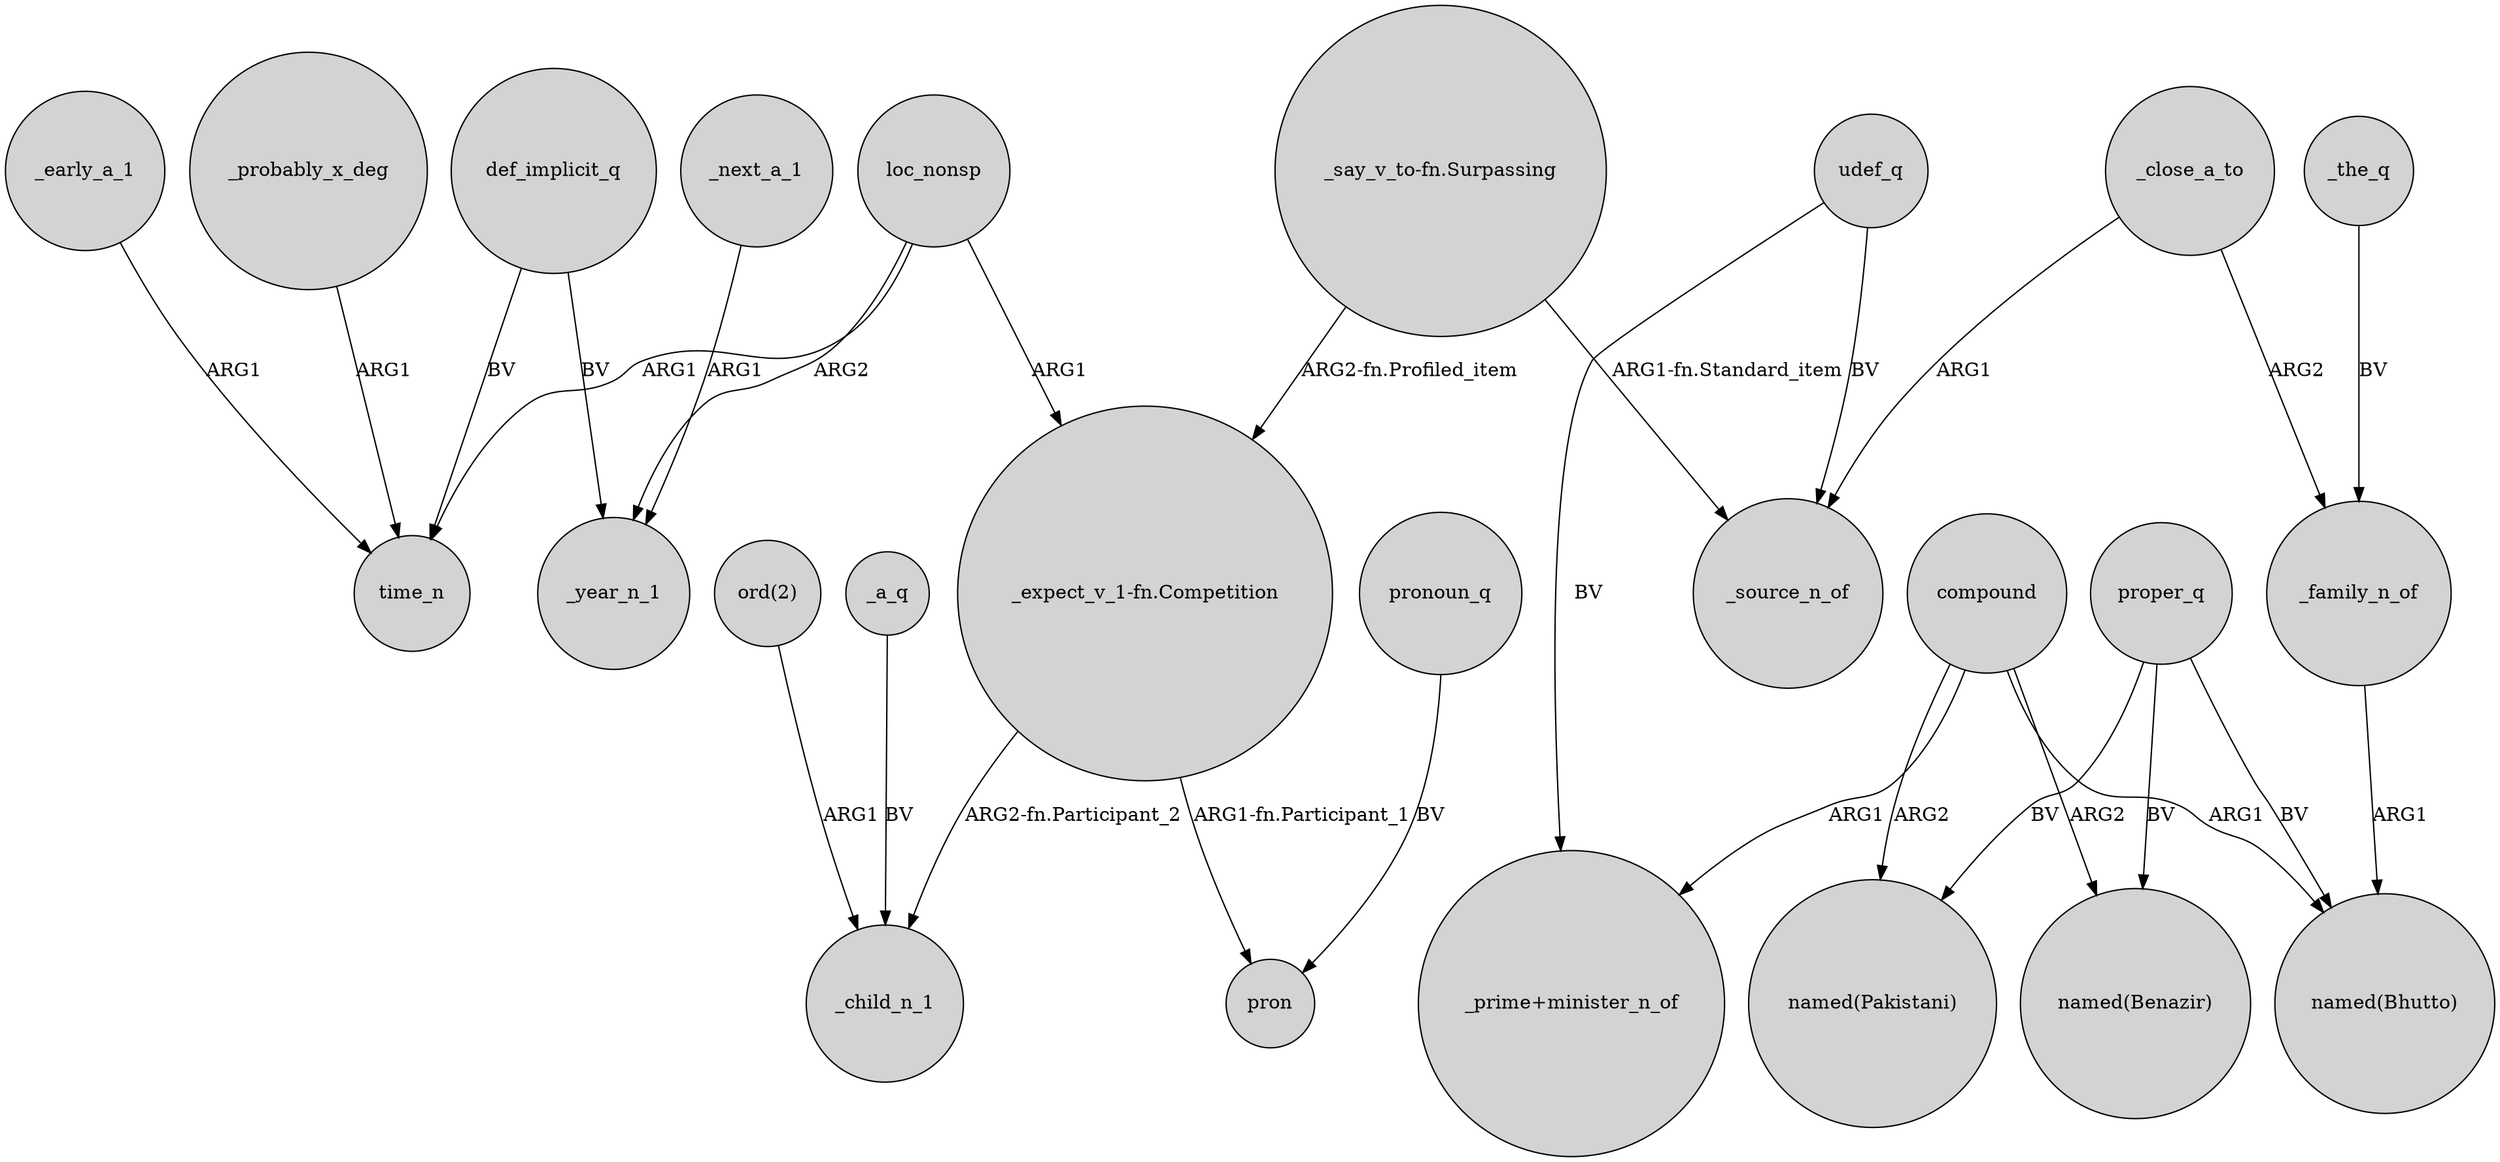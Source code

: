digraph {
	node [shape=circle style=filled]
	_early_a_1 -> time_n [label=ARG1]
	compound -> "named(Bhutto)" [label=ARG1]
	"_expect_v_1-fn.Competition" -> _child_n_1 [label="ARG2-fn.Participant_2"]
	def_implicit_q -> _year_n_1 [label=BV]
	udef_q -> "_prime+minister_n_of" [label=BV]
	loc_nonsp -> "_expect_v_1-fn.Competition" [label=ARG1]
	udef_q -> _source_n_of [label=BV]
	"_say_v_to-fn.Surpassing" -> _source_n_of [label="ARG1-fn.Standard_item"]
	"_say_v_to-fn.Surpassing" -> "_expect_v_1-fn.Competition" [label="ARG2-fn.Profiled_item"]
	proper_q -> "named(Bhutto)" [label=BV]
	loc_nonsp -> _year_n_1 [label=ARG2]
	proper_q -> "named(Pakistani)" [label=BV]
	pronoun_q -> pron [label=BV]
	"_expect_v_1-fn.Competition" -> pron [label="ARG1-fn.Participant_1"]
	compound -> "named(Benazir)" [label=ARG2]
	compound -> "named(Pakistani)" [label=ARG2]
	_probably_x_deg -> time_n [label=ARG1]
	"ord(2)" -> _child_n_1 [label=ARG1]
	_close_a_to -> _source_n_of [label=ARG1]
	_family_n_of -> "named(Bhutto)" [label=ARG1]
	loc_nonsp -> time_n [label=ARG1]
	compound -> "_prime+minister_n_of" [label=ARG1]
	_close_a_to -> _family_n_of [label=ARG2]
	_next_a_1 -> _year_n_1 [label=ARG1]
	_the_q -> _family_n_of [label=BV]
	proper_q -> "named(Benazir)" [label=BV]
	def_implicit_q -> time_n [label=BV]
	_a_q -> _child_n_1 [label=BV]
}
